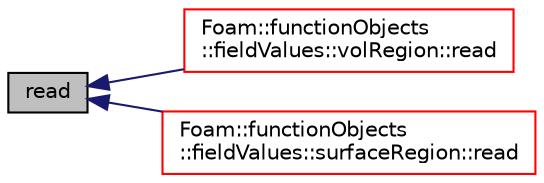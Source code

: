 digraph "read"
{
  bgcolor="transparent";
  edge [fontname="Helvetica",fontsize="10",labelfontname="Helvetica",labelfontsize="10"];
  node [fontname="Helvetica",fontsize="10",shape=record];
  rankdir="LR";
  Node1 [label="read",height=0.2,width=0.4,color="black", fillcolor="grey75", style="filled", fontcolor="black"];
  Node1 -> Node2 [dir="back",color="midnightblue",fontsize="10",style="solid",fontname="Helvetica"];
  Node2 [label="Foam::functionObjects\l::fieldValues::volRegion::read",height=0.2,width=0.4,color="red",URL="$a02918.html#afac0600fef97b05534a595ce00b272ed",tooltip="Read from dictionary. "];
  Node1 -> Node3 [dir="back",color="midnightblue",fontsize="10",style="solid",fontname="Helvetica"];
  Node3 [label="Foam::functionObjects\l::fieldValues::surfaceRegion::read",height=0.2,width=0.4,color="red",URL="$a02577.html#afac0600fef97b05534a595ce00b272ed",tooltip="Read from dictionary. "];
}
